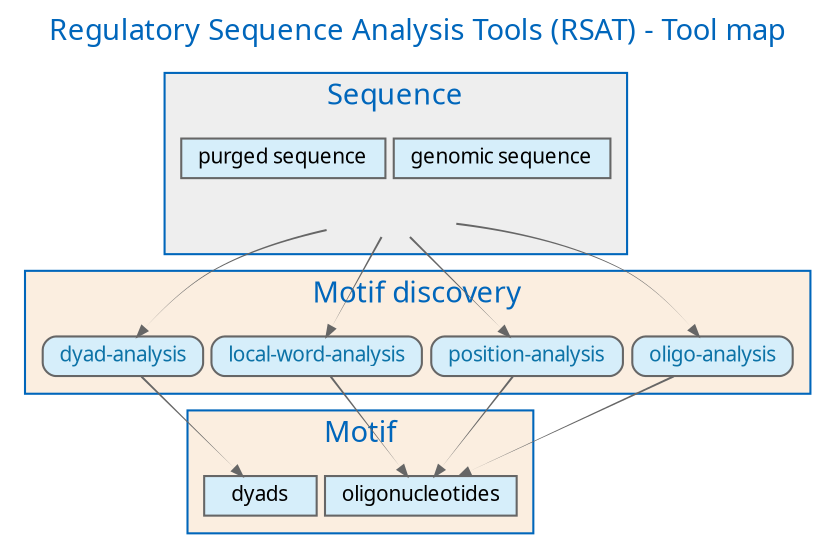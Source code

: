 ################################################################
## Tool map of the Regulatory Sequence Analysis Tools
##
## Author: Jacques van Helden

digraph {	
	## General properties of the graph (font, color, ...)
	graph [fontname="ArialBlack",fontsize="14", label="Regulatory Sequence Analysis Tools (RSAT) - Tool map" labelloc="t", fontcolor="#0066BB", nodesep="0.05", ranksep="0.1"];
	edge [fontname="ArialMT",fontsize="10",labelfontname="ArialMT",labelfontsize="10", arrowsize="0.5", color="#666666"];
	node [fontname="ArialMT",fontsize="10",shape=record,height="0.2", color="#666666"];

	subgraph cluster_0 {
		color="#0066BB";
		bgcolor="#EEEEEE";
		label = "Sequence";
    seq_genomic  [shape="record", style="filled", fillcolor="#D6EEFA", label="{genomic sequence}"];
    seq_purged  [shape="record", style="filled", fillcolor="#D6EEFA", label="{purged sequence}"];
    seq_genomic -> sequence [style="invis"]
    seq_purged -> sequence [style="invis"]
    sequence  [shape="record", style="invis"];

#    	seq_genomic -> seq_purged [style="invis"]
    	}


	subgraph cluster_1 {
		color="#0066BB";
		bgcolor="#FBEEE0";
		label = "Motif discovery";
    oligo_analysis  [shape="record", style="rounded, filled", fillcolor="#D6EEFA", label="{oligo-analysis}", URL="http://rsat.eu/oligo-analysis_form.cgi", fontcolor="#0D73A7"];
    position_analysis  [shape="record", style="rounded, filled", fillcolor="#D6EEFA", label="{position-analysis}", URL="http://rsat.eu/position-analysis_form.cgi", fontcolor="#0D73A7"];
    dyad_analysis  [shape="record", style="rounded, filled", fillcolor="#D6EEFA", label="{dyad-analysis}", URL="http://rsat.eu/dyad-analysis_form.cgi", fontcolor="#0D73A7"];
    local_word_analysis  [shape="record", style="rounded, filled", fillcolor="#D6EEFA", label="{local-word-analysis}", URL="http://rsat.eu/local-word-analysis_form.cgi", fontcolor="#0D73A7"];
    	}

          sequence -> oligo_analysis [style="tapered"]
          sequence -> dyad_analysis [style="tapered"]
          sequence -> position_analysis [style="tapered"]
          sequence -> local_word_analysis [style="tapered"]
          oligo_analysis -> oligos [style="tapered"]
          dyad_analysis -> dyads [style="tapered"]
          position_analysis -> oligos [style="tapered"]
          local_word_analysis -> oligos [style="tapered"]

	  subgraph cluster_2 {
		color="#0066BB";
		bgcolor="#FBEEE0";
		label = "Motif"; 
    oligos  [shape="record", style="filled", fillcolor="#D6EEFA", label="{oligonucleotides}"];
    dyads  [shape="record", style="filled", fillcolor="#D6EEFA", label="{dyads}"];

    

    	   } 

}


